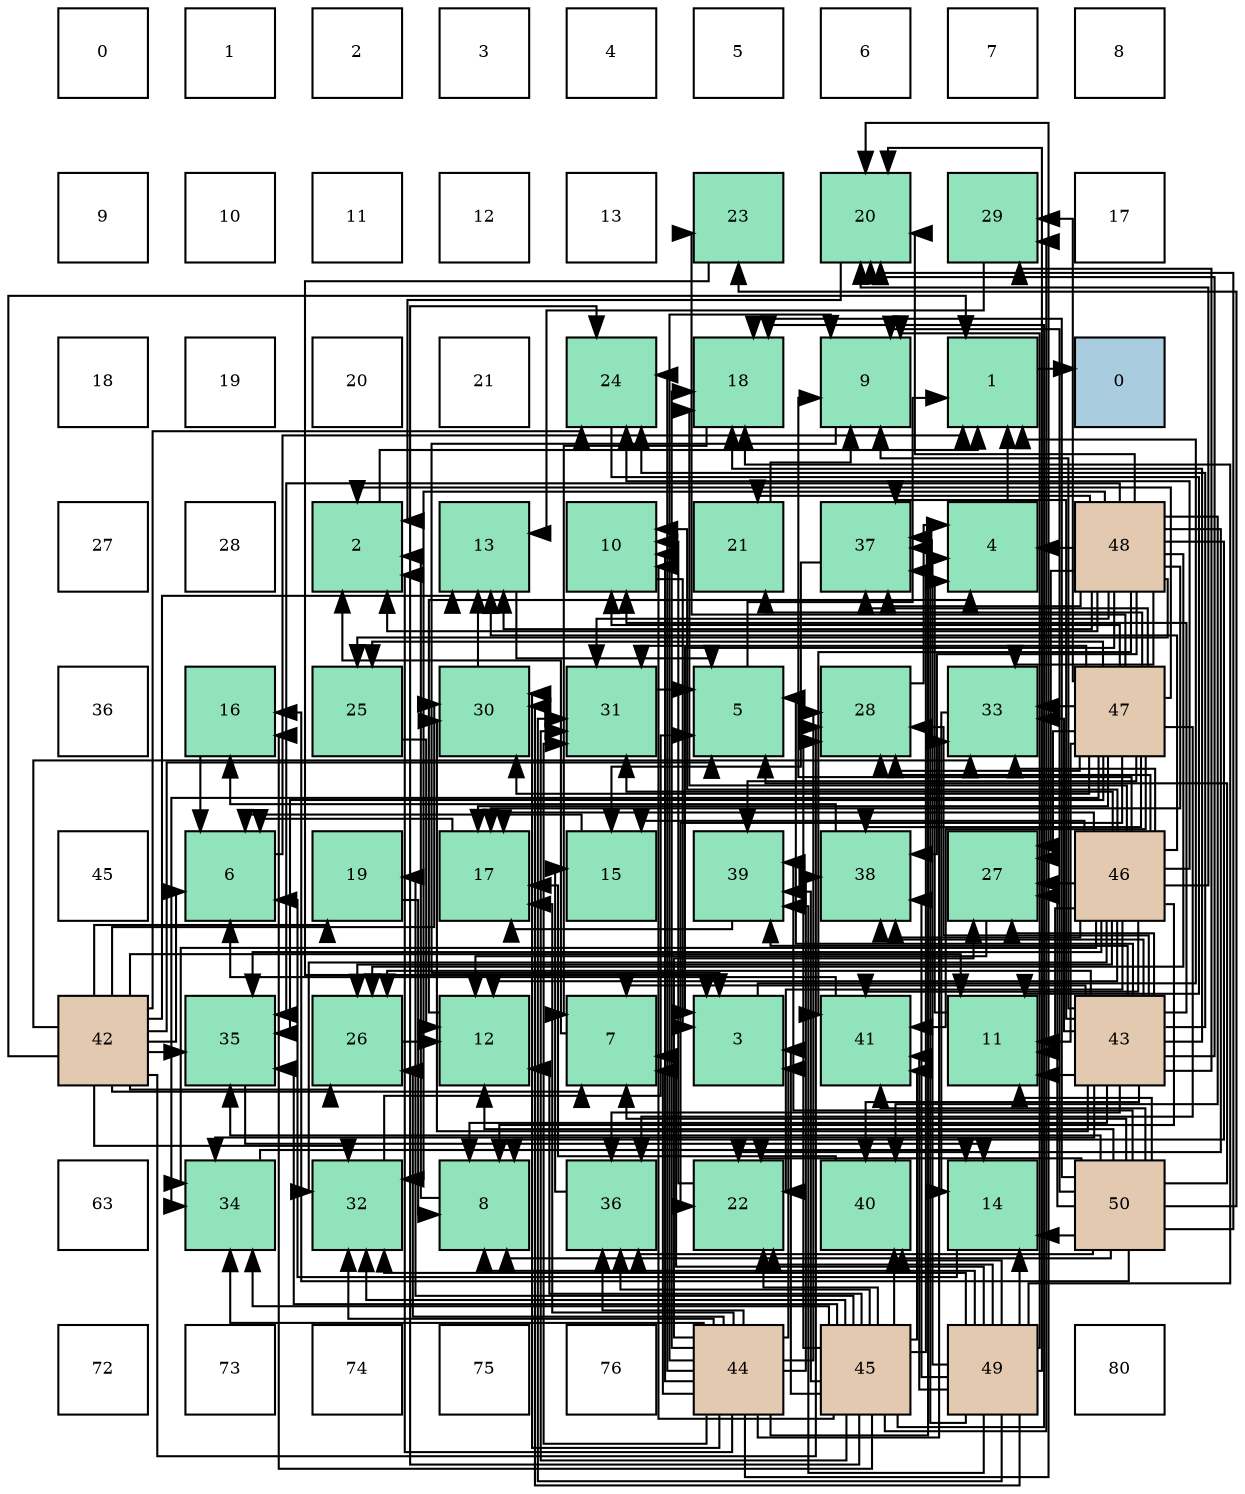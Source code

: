 digraph layout{
 rankdir=TB;
 splines=ortho;
 node [style=filled shape=square fixedsize=true width=0.6];
0[label="0", fontsize=8, fillcolor="#ffffff"];
1[label="1", fontsize=8, fillcolor="#ffffff"];
2[label="2", fontsize=8, fillcolor="#ffffff"];
3[label="3", fontsize=8, fillcolor="#ffffff"];
4[label="4", fontsize=8, fillcolor="#ffffff"];
5[label="5", fontsize=8, fillcolor="#ffffff"];
6[label="6", fontsize=8, fillcolor="#ffffff"];
7[label="7", fontsize=8, fillcolor="#ffffff"];
8[label="8", fontsize=8, fillcolor="#ffffff"];
9[label="9", fontsize=8, fillcolor="#ffffff"];
10[label="10", fontsize=8, fillcolor="#ffffff"];
11[label="11", fontsize=8, fillcolor="#ffffff"];
12[label="12", fontsize=8, fillcolor="#ffffff"];
13[label="13", fontsize=8, fillcolor="#ffffff"];
14[label="23", fontsize=8, fillcolor="#91e3bb"];
15[label="20", fontsize=8, fillcolor="#91e3bb"];
16[label="29", fontsize=8, fillcolor="#91e3bb"];
17[label="17", fontsize=8, fillcolor="#ffffff"];
18[label="18", fontsize=8, fillcolor="#ffffff"];
19[label="19", fontsize=8, fillcolor="#ffffff"];
20[label="20", fontsize=8, fillcolor="#ffffff"];
21[label="21", fontsize=8, fillcolor="#ffffff"];
22[label="24", fontsize=8, fillcolor="#91e3bb"];
23[label="18", fontsize=8, fillcolor="#91e3bb"];
24[label="9", fontsize=8, fillcolor="#91e3bb"];
25[label="1", fontsize=8, fillcolor="#91e3bb"];
26[label="0", fontsize=8, fillcolor="#a9ccde"];
27[label="27", fontsize=8, fillcolor="#ffffff"];
28[label="28", fontsize=8, fillcolor="#ffffff"];
29[label="2", fontsize=8, fillcolor="#91e3bb"];
30[label="13", fontsize=8, fillcolor="#91e3bb"];
31[label="10", fontsize=8, fillcolor="#91e3bb"];
32[label="21", fontsize=8, fillcolor="#91e3bb"];
33[label="37", fontsize=8, fillcolor="#91e3bb"];
34[label="4", fontsize=8, fillcolor="#91e3bb"];
35[label="48", fontsize=8, fillcolor="#e3c9af"];
36[label="36", fontsize=8, fillcolor="#ffffff"];
37[label="16", fontsize=8, fillcolor="#91e3bb"];
38[label="25", fontsize=8, fillcolor="#91e3bb"];
39[label="30", fontsize=8, fillcolor="#91e3bb"];
40[label="31", fontsize=8, fillcolor="#91e3bb"];
41[label="5", fontsize=8, fillcolor="#91e3bb"];
42[label="28", fontsize=8, fillcolor="#91e3bb"];
43[label="33", fontsize=8, fillcolor="#91e3bb"];
44[label="47", fontsize=8, fillcolor="#e3c9af"];
45[label="45", fontsize=8, fillcolor="#ffffff"];
46[label="6", fontsize=8, fillcolor="#91e3bb"];
47[label="19", fontsize=8, fillcolor="#91e3bb"];
48[label="17", fontsize=8, fillcolor="#91e3bb"];
49[label="15", fontsize=8, fillcolor="#91e3bb"];
50[label="39", fontsize=8, fillcolor="#91e3bb"];
51[label="38", fontsize=8, fillcolor="#91e3bb"];
52[label="27", fontsize=8, fillcolor="#91e3bb"];
53[label="46", fontsize=8, fillcolor="#e3c9af"];
54[label="42", fontsize=8, fillcolor="#e3c9af"];
55[label="35", fontsize=8, fillcolor="#91e3bb"];
56[label="26", fontsize=8, fillcolor="#91e3bb"];
57[label="12", fontsize=8, fillcolor="#91e3bb"];
58[label="7", fontsize=8, fillcolor="#91e3bb"];
59[label="3", fontsize=8, fillcolor="#91e3bb"];
60[label="41", fontsize=8, fillcolor="#91e3bb"];
61[label="11", fontsize=8, fillcolor="#91e3bb"];
62[label="43", fontsize=8, fillcolor="#e3c9af"];
63[label="63", fontsize=8, fillcolor="#ffffff"];
64[label="34", fontsize=8, fillcolor="#91e3bb"];
65[label="32", fontsize=8, fillcolor="#91e3bb"];
66[label="8", fontsize=8, fillcolor="#91e3bb"];
67[label="36", fontsize=8, fillcolor="#91e3bb"];
68[label="22", fontsize=8, fillcolor="#91e3bb"];
69[label="40", fontsize=8, fillcolor="#91e3bb"];
70[label="14", fontsize=8, fillcolor="#91e3bb"];
71[label="50", fontsize=8, fillcolor="#e3c9af"];
72[label="72", fontsize=8, fillcolor="#ffffff"];
73[label="73", fontsize=8, fillcolor="#ffffff"];
74[label="74", fontsize=8, fillcolor="#ffffff"];
75[label="75", fontsize=8, fillcolor="#ffffff"];
76[label="76", fontsize=8, fillcolor="#ffffff"];
77[label="44", fontsize=8, fillcolor="#e3c9af"];
78[label="45", fontsize=8, fillcolor="#e3c9af"];
79[label="49", fontsize=8, fillcolor="#e3c9af"];
80[label="80", fontsize=8, fillcolor="#ffffff"];
edge [constraint=false, style=vis];25 -> 26;
29 -> 25;
59 -> 25;
34 -> 25;
41 -> 25;
46 -> 25;
58 -> 29;
66 -> 29;
24 -> 59;
31 -> 59;
61 -> 34;
57 -> 34;
30 -> 41;
70 -> 46;
49 -> 46;
37 -> 46;
48 -> 46;
23 -> 58;
47 -> 66;
15 -> 29;
32 -> 24;
68 -> 31;
14 -> 59;
22 -> 61;
38 -> 57;
56 -> 57;
52 -> 57;
42 -> 34;
16 -> 30;
39 -> 30;
40 -> 41;
65 -> 41;
43 -> 70;
64 -> 70;
55 -> 70;
67 -> 49;
33 -> 49;
51 -> 37;
50 -> 48;
69 -> 48;
60 -> 46;
54 -> 25;
54 -> 41;
54 -> 46;
54 -> 58;
54 -> 61;
54 -> 30;
54 -> 47;
54 -> 22;
54 -> 56;
54 -> 42;
54 -> 39;
54 -> 65;
54 -> 43;
54 -> 55;
62 -> 41;
62 -> 58;
62 -> 66;
62 -> 24;
62 -> 31;
62 -> 61;
62 -> 23;
62 -> 15;
62 -> 22;
62 -> 56;
62 -> 52;
62 -> 42;
62 -> 16;
62 -> 39;
62 -> 43;
62 -> 64;
62 -> 67;
62 -> 33;
62 -> 51;
62 -> 50;
62 -> 69;
77 -> 29;
77 -> 59;
77 -> 58;
77 -> 24;
77 -> 31;
77 -> 48;
77 -> 23;
77 -> 15;
77 -> 22;
77 -> 56;
77 -> 52;
77 -> 42;
77 -> 39;
77 -> 40;
77 -> 65;
77 -> 43;
77 -> 64;
77 -> 67;
77 -> 33;
77 -> 51;
78 -> 59;
78 -> 31;
78 -> 57;
78 -> 37;
78 -> 23;
78 -> 47;
78 -> 68;
78 -> 22;
78 -> 42;
78 -> 16;
78 -> 40;
78 -> 65;
78 -> 64;
78 -> 55;
78 -> 67;
78 -> 33;
78 -> 50;
78 -> 69;
78 -> 60;
53 -> 66;
53 -> 24;
53 -> 31;
53 -> 61;
53 -> 57;
53 -> 30;
53 -> 49;
53 -> 48;
53 -> 23;
53 -> 15;
53 -> 68;
53 -> 22;
53 -> 56;
53 -> 52;
53 -> 42;
53 -> 40;
53 -> 65;
53 -> 43;
53 -> 64;
53 -> 55;
53 -> 51;
53 -> 60;
44 -> 29;
44 -> 31;
44 -> 61;
44 -> 48;
44 -> 32;
44 -> 68;
44 -> 14;
44 -> 38;
44 -> 52;
44 -> 42;
44 -> 16;
44 -> 39;
44 -> 40;
44 -> 43;
44 -> 64;
44 -> 55;
44 -> 67;
44 -> 33;
44 -> 51;
44 -> 50;
44 -> 60;
35 -> 29;
35 -> 59;
35 -> 34;
35 -> 66;
35 -> 30;
35 -> 48;
35 -> 15;
35 -> 32;
35 -> 68;
35 -> 38;
35 -> 56;
35 -> 52;
35 -> 40;
35 -> 65;
35 -> 43;
35 -> 55;
35 -> 33;
35 -> 51;
35 -> 69;
35 -> 60;
79 -> 34;
79 -> 58;
79 -> 66;
79 -> 24;
79 -> 70;
79 -> 23;
79 -> 15;
79 -> 68;
79 -> 39;
79 -> 40;
79 -> 65;
79 -> 33;
79 -> 51;
79 -> 50;
79 -> 69;
79 -> 60;
71 -> 41;
71 -> 58;
71 -> 66;
71 -> 24;
71 -> 61;
71 -> 57;
71 -> 70;
71 -> 37;
71 -> 23;
71 -> 15;
71 -> 68;
71 -> 14;
71 -> 52;
71 -> 55;
71 -> 67;
71 -> 50;
71 -> 60;
edge [constraint=true, style=invis];
0 -> 9 -> 18 -> 27 -> 36 -> 45 -> 54 -> 63 -> 72;
1 -> 10 -> 19 -> 28 -> 37 -> 46 -> 55 -> 64 -> 73;
2 -> 11 -> 20 -> 29 -> 38 -> 47 -> 56 -> 65 -> 74;
3 -> 12 -> 21 -> 30 -> 39 -> 48 -> 57 -> 66 -> 75;
4 -> 13 -> 22 -> 31 -> 40 -> 49 -> 58 -> 67 -> 76;
5 -> 14 -> 23 -> 32 -> 41 -> 50 -> 59 -> 68 -> 77;
6 -> 15 -> 24 -> 33 -> 42 -> 51 -> 60 -> 69 -> 78;
7 -> 16 -> 25 -> 34 -> 43 -> 52 -> 61 -> 70 -> 79;
8 -> 17 -> 26 -> 35 -> 44 -> 53 -> 62 -> 71 -> 80;
rank = same {0 -> 1 -> 2 -> 3 -> 4 -> 5 -> 6 -> 7 -> 8};
rank = same {9 -> 10 -> 11 -> 12 -> 13 -> 14 -> 15 -> 16 -> 17};
rank = same {18 -> 19 -> 20 -> 21 -> 22 -> 23 -> 24 -> 25 -> 26};
rank = same {27 -> 28 -> 29 -> 30 -> 31 -> 32 -> 33 -> 34 -> 35};
rank = same {36 -> 37 -> 38 -> 39 -> 40 -> 41 -> 42 -> 43 -> 44};
rank = same {45 -> 46 -> 47 -> 48 -> 49 -> 50 -> 51 -> 52 -> 53};
rank = same {54 -> 55 -> 56 -> 57 -> 58 -> 59 -> 60 -> 61 -> 62};
rank = same {63 -> 64 -> 65 -> 66 -> 67 -> 68 -> 69 -> 70 -> 71};
rank = same {72 -> 73 -> 74 -> 75 -> 76 -> 77 -> 78 -> 79 -> 80};
}
